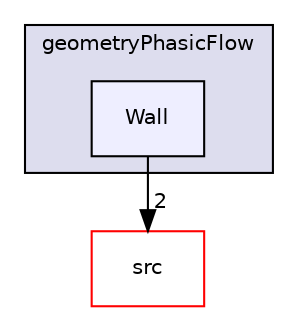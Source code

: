 digraph "utilities/Utilities/geometryPhasicFlow/Wall" {
  compound=true
  node [ fontsize="10", fontname="Helvetica"];
  edge [ labelfontsize="10", labelfontname="Helvetica"];
  subgraph clusterdir_2c779084d9cebc7fcbe1a2bfbd9e9cb9 {
    graph [ bgcolor="#ddddee", pencolor="black", label="geometryPhasicFlow" fontname="Helvetica", fontsize="10", URL="dir_2c779084d9cebc7fcbe1a2bfbd9e9cb9.html"]
  dir_492ea9b56e8165cfb51e930a4ceda9f8 [shape=box, label="Wall", style="filled", fillcolor="#eeeeff", pencolor="black", URL="dir_492ea9b56e8165cfb51e930a4ceda9f8.html"];
  }
  dir_68267d1309a1af8e8297ef4c3efbcdba [shape=box label="src" fillcolor="white" style="filled" color="red" URL="dir_68267d1309a1af8e8297ef4c3efbcdba.html"];
  dir_492ea9b56e8165cfb51e930a4ceda9f8->dir_68267d1309a1af8e8297ef4c3efbcdba [headlabel="2", labeldistance=1.5 headhref="dir_000198_000007.html"];
}
